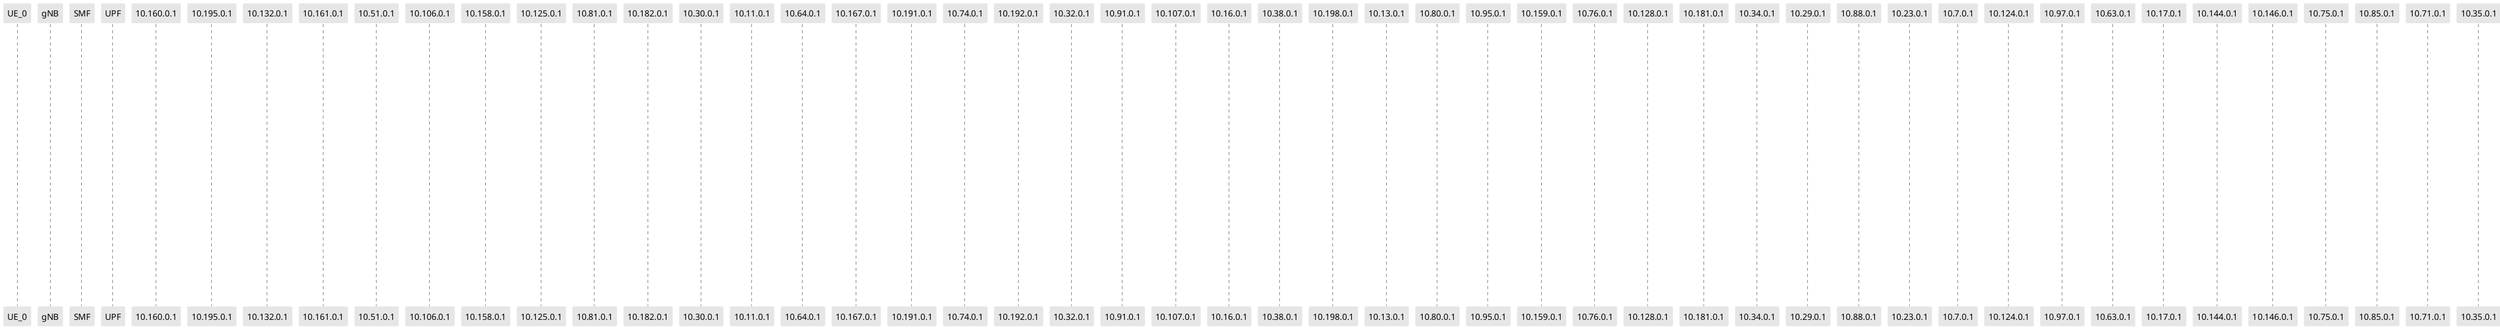 @startuml
skinparam shadowing false
skinparam NoteBorderColor white
skinparam sequence {
    ArrowColor black
    LifeLineBorderColor black
    LifeLineBackgroundColor black
    ParticipantBorderColor white
    ParticipantBackgroundColor #e6e6e6
}
participant "UE_0"
participant "gNB"
participant "SMF"
participant "UPF"
participant "10.160.0.1"
participant "10.195.0.1"
participant "10.132.0.1"
participant "10.161.0.1"
participant "10.51.0.1"
participant "10.106.0.1"
participant "10.158.0.1"
participant "10.125.0.1"
participant "10.81.0.1"
participant "10.182.0.1"
participant "10.30.0.1"
participant "10.11.0.1"
participant "10.64.0.1"
participant "10.167.0.1"
participant "10.191.0.1"
participant "10.74.0.1"
participant "10.192.0.1"
participant "10.32.0.1"
participant "10.91.0.1"
participant "10.107.0.1"
participant "10.16.0.1"
participant "10.38.0.1"
participant "10.198.0.1"
participant "10.13.0.1"
participant "10.80.0.1"
participant "10.95.0.1"
participant "10.159.0.1"
participant "10.76.0.1"
participant "10.128.0.1"
participant "10.181.0.1"
participant "10.34.0.1"
participant "10.29.0.1"
participant "10.88.0.1"
participant "10.23.0.1"
participant "10.7.0.1"
participant "10.124.0.1"
participant "10.97.0.1"
participant "10.63.0.1"
participant "10.17.0.1"
participant "10.144.0.1"
participant "10.146.0.1"
participant "10.75.0.1"
participant "10.85.0.1"
participant "10.71.0.1"
participant "10.35.0.1"
participant "10.135.0.1"
participant "10.153.0.1"
participant "127.0.0.53"
participant "10.133.0.1"
participant "10.2.0.1"
participant "10.25.0.1"
participant "10.116.0.1"
participant "10.48.0.1"
participant "10.136.0.1"
participant "10.196.0.1"
participant "10.31.0.1"
participant "10.6.0.1"
participant "10.68.0.1"
participant "10.61.0.1"
participant "10.170.0.1"
participant "10.15.0.1"
participant "10.52.0.1"
participant "10.60.0.1"
participant "10.92.0.1"
participant "10.96.0.1"
participant "10.199.0.1"
participant "10.19.0.1"
participant "10.57.0.1"
participant "10.122.0.1"
participant "10.142.0.1"
participant "10.105.0.1"
participant "10.50.0.1"
participant "10.194.0.1"
participant "10.163.0.1"
participant "10.84.0.1"
participant "10.155.0.1"
participant "10.110.0.1"
participant "10.139.0.1"
participant "10.5.0.1"
participant "10.140.0.1"
participant "10.45.0.5"
participant "10.39.0.1"
participant "10.197.0.1"
participant "10.152.0.1"
participant "10.12.0.1"
participant "10.77.0.1"
participant "10.186.0.1"
participant "10.83.0.1"
participant "10.157.0.1"
participant "10.168.0.1"
participant "10.58.0.1"
participant "10.89.0.1"
participant "10.123.0.1"
participant "10.86.0.1"
participant "10.41.0.1"
participant "10.189.0.1"
participant "10.82.0.1"
participant "10.53.0.1"
participant "10.165.0.1"
participant "10.201.0.1"
participant "10.70.0.1"
participant "10.104.0.1"
participant "10.119.0.1"
participant "10.55.0.1"
participant "10.69.0.1"
participant "10.145.0.1"
participant "10.173.0.1"
participant "10.176.0.1"
participant "10.166.0.1"
participant "10.149.0.1"
participant "10.43.0.1"
participant "10.21.0.1"
participant "10.66.0.1"
participant "10.184.0.1"
participant "10.114.0.1"
participant "10.171.0.1"
participant "10.42.0.1"
participant "10.54.0.1"
participant "10.112.0.1"
participant "10.102.0.1"
participant "10.90.0.1"
participant "10.117.0.1"
participant "10.127.0.1"
participant "10.188.0.1"
participant "10.177.0.1"
participant "10.150.0.1"
participant "10.62.0.1"
participant "10.183.0.1"
participant "10.47.0.1"
participant "10.93.0.1"
participant "10.27.0.1"
participant "10.164.0.1"
participant "10.22.0.1"
participant "10.178.0.1"
participant "10.37.0.1"
participant "10.190.0.1"
participant "10.0.0.1"
participant "10.24.0.1"
participant "10.40.0.1"
participant "10.179.0.1"
participant "10.129.0.1"
participant "10.87.0.1"
participant "10.73.0.1"
participant "10.138.0.1"
participant "10.148.0.1"
participant "10.137.0.1"
participant "10.154.0.1"
participant "10.172.0.1"
participant "10.94.0.1"
participant "10.131.0.1"
participant "10.33.0.1"
participant "10.72.0.1"
participant "10.67.0.1"
participant "10.103.0.1"
participant "10.143.0.1"
participant "10.200.0.1"
participant "10.130.0.1"
participant "10.8.0.1"
participant "10.118.0.1"
participant "10.151.0.1"
participant "10.101.0.1"
participant "10.174.0.1"
participant "10.109.0.1"
participant "8.8.8.8"
participant "10.4.0.1"
participant "10.44.0.1"
participant "10.156.0.1"
participant "10.3.0.1"
participant "10.100.0.1"
participant "10.108.0.1"
participant "10.185.0.1"
participant "10.49.0.1"
participant "10.78.0.1"
participant "10.46.0.1"
participant "10.56.0.1"
participant "10.10.0.1"
participant "10.79.0.1"
participant "10.14.0.1"
participant "10.187.0.1"
participant "10.59.0.1"
participant "10.1.0.1"
participant "10.20.0.1"
participant "10.111.0.1"
participant "10.36.0.1"
participant "10.126.0.1"
participant "10.26.0.1"
participant "10.99.0.1"
participant "10.175.0.1"
participant "10.28.0.1"
participant "10.121.0.1"
participant "127.0.0.1"
participant "10.98.0.1"
participant "10.134.0.1"
participant "10.180.0.1"
participant "10.141.0.1"
participant "10.193.0.1"
participant "10.65.0.1"
participant "10.115.0.1"
participant "10.120.0.1"
participant "10.113.0.1"
participant "10.147.0.1"
participant "10.162.0.1"
participant "10.18.0.1"
participant "10.169.0.1"
participant "10.9.0.1"

"127.0.0.1" -> "127.0.0.53": 2053, ICMP req., rsp. or notification\n+129.192s (16:3:11.343.515)

note right #EDFEC2
**127.0.0.1 to 127.0.0.53**
end note

"127.0.0.1" -> "127.0.0.53": 2055, ICMP req., rsp. or notification\n+129.192s (16:3:11.343.541)

note right #EDFEC2
**127.0.0.1 to 127.0.0.53**
end note

"127.0.0.1" -> "127.0.0.53": 2057, ICMP req., rsp. or notification\n+129.192s (16:3:11.343.563)

note right #EDFEC2
**127.0.0.1 to 127.0.0.53**
end note

"127.0.0.1" -> "127.0.0.53": 2074, ICMP req., rsp. or notification\n+129.261s (16:3:11.412.414)

note right #EDFEC2
**127.0.0.1 to 127.0.0.53**
end note

"127.0.0.1" -> "127.0.0.53": 2076, ICMP req., rsp. or notification\n+129.261s (16:3:11.412.769)

note right #EDFEC2
**127.0.0.1 to 127.0.0.53**
end note

"127.0.0.1" -> "127.0.0.53": 2078, ICMP req., rsp. or notification\n+129.261s (16:3:11.413.186)

note right #EDFEC2
**127.0.0.1 to 127.0.0.53**
end note

"127.0.0.1" -> "127.0.0.53": 2080, ICMP req., rsp. or notification\n+129.262s (16:3:11.413.832)

note right #EDFEC2
**127.0.0.1 to 127.0.0.53**
end note

"127.0.0.1" -> "127.0.0.53": 2082, ICMP req., rsp. or notification\n+129.263s (16:3:11.414.458)

note right #EDFEC2
**127.0.0.1 to 127.0.0.53**
end note

"127.0.0.1" -> "127.0.0.53": 2084, ICMP req., rsp. or notification\n+129.263s (16:3:11.414.919)

note right #EDFEC2
**127.0.0.1 to 127.0.0.53**
end note

@enduml
